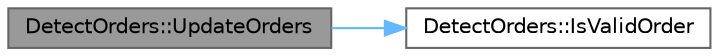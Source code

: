 digraph "DetectOrders::UpdateOrders"
{
 // LATEX_PDF_SIZE
  bgcolor="transparent";
  edge [fontname=Helvetica,fontsize=10,labelfontname=Helvetica,labelfontsize=10];
  node [fontname=Helvetica,fontsize=10,shape=box,height=0.2,width=0.4];
  rankdir="LR";
  Node1 [id="Node000001",label="DetectOrders::UpdateOrders",height=0.2,width=0.4,color="gray40", fillcolor="grey60", style="filled", fontcolor="black",tooltip="Updates the orders by collecting valid order tickets."];
  Node1 -> Node2 [id="edge1_Node000001_Node000002",color="steelblue1",style="solid",tooltip=" "];
  Node2 [id="Node000002",label="DetectOrders::IsValidOrder",height=0.2,width=0.4,color="grey40", fillcolor="white", style="filled",URL="$class_detect_orders.html#a39a3424d89b2ac42c217b911d6d3e23f",tooltip="Checks if an order is valid."];
}
